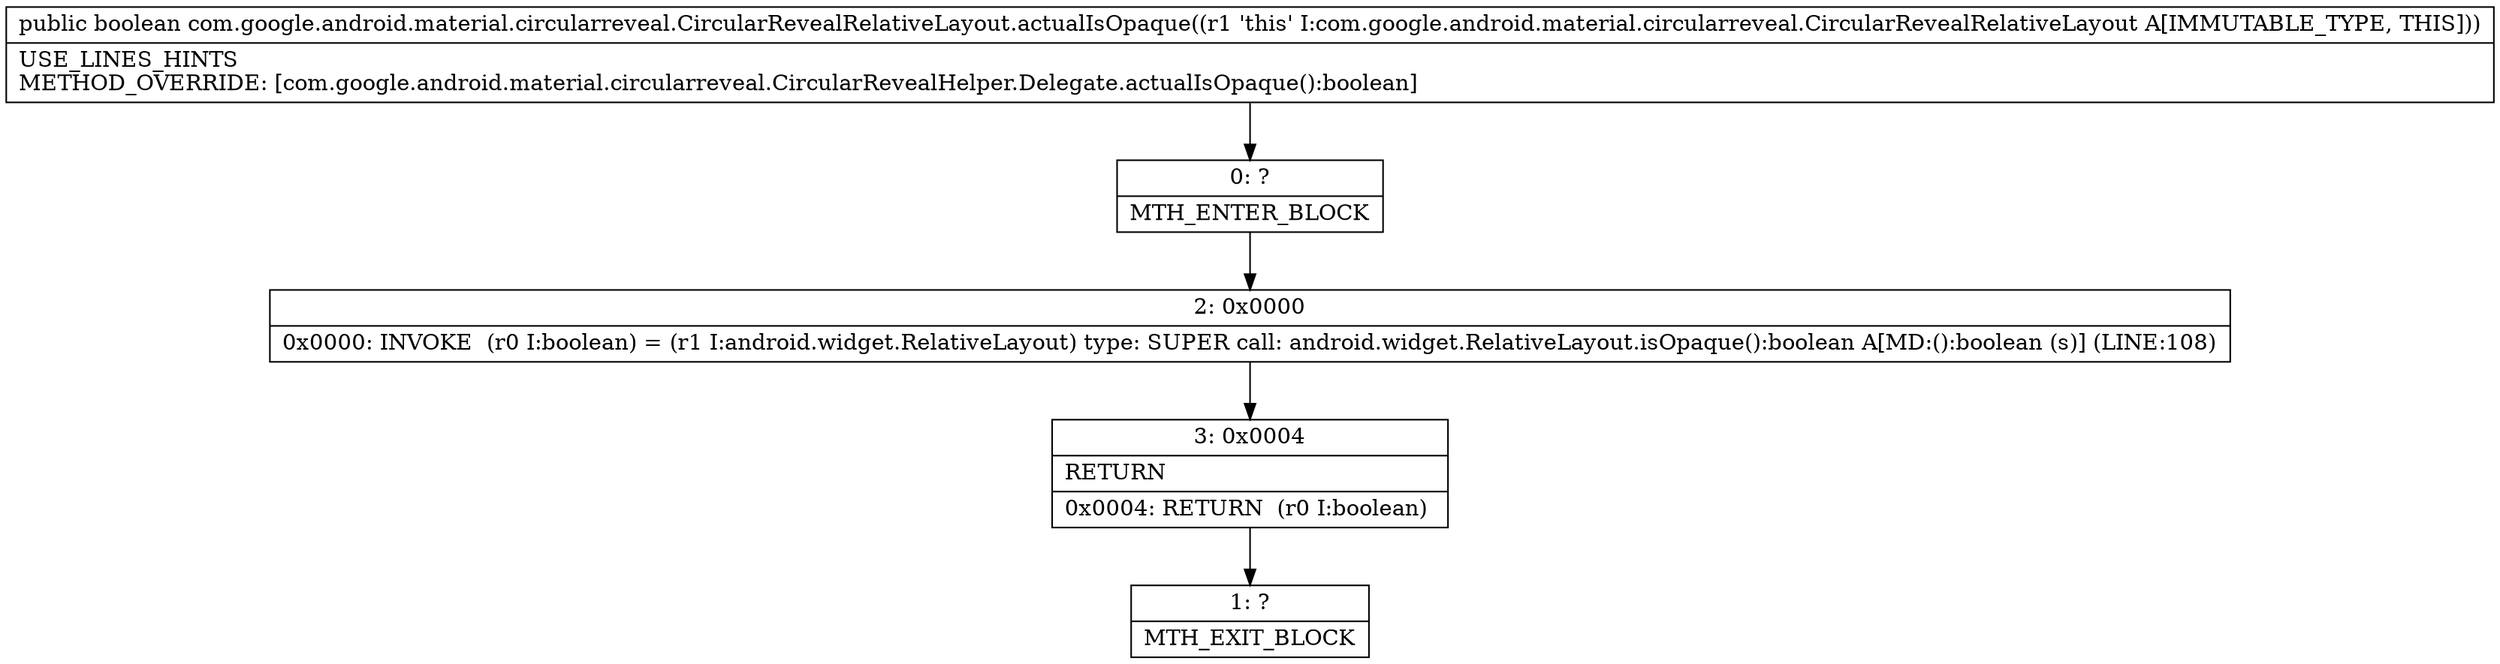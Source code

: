 digraph "CFG forcom.google.android.material.circularreveal.CircularRevealRelativeLayout.actualIsOpaque()Z" {
Node_0 [shape=record,label="{0\:\ ?|MTH_ENTER_BLOCK\l}"];
Node_2 [shape=record,label="{2\:\ 0x0000|0x0000: INVOKE  (r0 I:boolean) = (r1 I:android.widget.RelativeLayout) type: SUPER call: android.widget.RelativeLayout.isOpaque():boolean A[MD:():boolean (s)] (LINE:108)\l}"];
Node_3 [shape=record,label="{3\:\ 0x0004|RETURN\l|0x0004: RETURN  (r0 I:boolean) \l}"];
Node_1 [shape=record,label="{1\:\ ?|MTH_EXIT_BLOCK\l}"];
MethodNode[shape=record,label="{public boolean com.google.android.material.circularreveal.CircularRevealRelativeLayout.actualIsOpaque((r1 'this' I:com.google.android.material.circularreveal.CircularRevealRelativeLayout A[IMMUTABLE_TYPE, THIS]))  | USE_LINES_HINTS\lMETHOD_OVERRIDE: [com.google.android.material.circularreveal.CircularRevealHelper.Delegate.actualIsOpaque():boolean]\l}"];
MethodNode -> Node_0;Node_0 -> Node_2;
Node_2 -> Node_3;
Node_3 -> Node_1;
}

